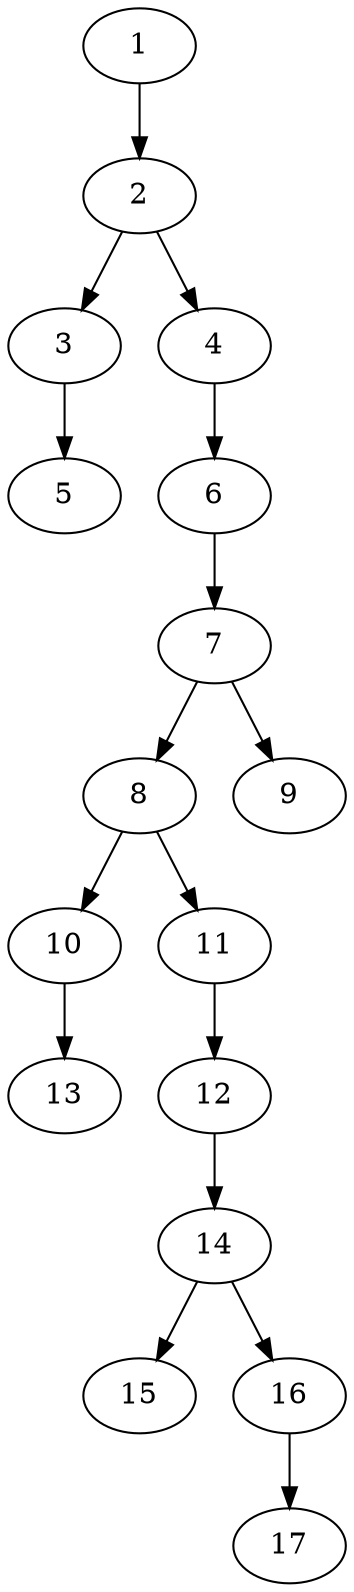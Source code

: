 // DAG (tier=1-easy, mode=compute, n=17, ccr=0.277, fat=0.350, density=0.211, regular=0.693, jump=0.062, mindata=262144, maxdata=2097152)
// DAG automatically generated by daggen at Sun Aug 24 16:33:32 2025
// /home/ermia/Project/Environments/daggen/bin/daggen --dot --ccr 0.277 --fat 0.350 --regular 0.693 --density 0.211 --jump 0.062 --mindata 262144 --maxdata 2097152 -n 17 
digraph G {
  1 [size="5893802956796461056", alpha="0.11", expect_size="2946901478398230528"]
  1 -> 2 [size ="26102797959168"]
  2 [size="831477701795105", alpha="0.07", expect_size="415738850897552"]
  2 -> 3 [size ="14461700145152"]
  2 -> 4 [size ="14461700145152"]
  3 [size="513722601262006", alpha="0.16", expect_size="256861300631003"]
  3 -> 5 [size ="930204352512"]
  4 [size="40790874332665032", alpha="0.01", expect_size="20395437166332516"]
  4 -> 6 [size ="24043839291392"]
  5 [size="36606988157284800", alpha="0.08", expect_size="18303494078642400"]
  6 [size="774095033890918", alpha="0.19", expect_size="387047516945459"]
  6 -> 7 [size ="33655170793472"]
  7 [size="685345119292882944", alpha="0.02", expect_size="342672559646441472"]
  7 -> 8 [size ="6218651271168"]
  7 -> 9 [size ="6218651271168"]
  8 [size="7180299593576349696", alpha="0.15", expect_size="3590149796788174848"]
  8 -> 10 [size ="29774994997248"]
  8 -> 11 [size ="29774994997248"]
  9 [size="187557870668087296", alpha="0.15", expect_size="93778935334043648"]
  10 [size="2958992816358817792", alpha="0.14", expect_size="1479496408179408896"]
  10 -> 13 [size ="16488681439232"]
  11 [size="392480419741696000", alpha="0.01", expect_size="196240209870848000"]
  11 -> 12 [size ="4288466124800"]
  12 [size="82538096062219", alpha="0.19", expect_size="41269048031109"]
  12 -> 14 [size ="3340016549888"]
  13 [size="28283102783523544", alpha="0.17", expect_size="14141551391761772"]
  14 [size="16007061439414442", alpha="0.18", expect_size="8003530719707221"]
  14 -> 15 [size ="12567611179008"]
  14 -> 16 [size ="12567611179008"]
  15 [size="402444191965118464", alpha="0.03", expect_size="201222095982559232"]
  16 [size="44179900064138", alpha="0.05", expect_size="22089950032069"]
  16 -> 17 [size ="1211314995200"]
  17 [size="415989582513831936", alpha="0.18", expect_size="207994791256915968"]
}